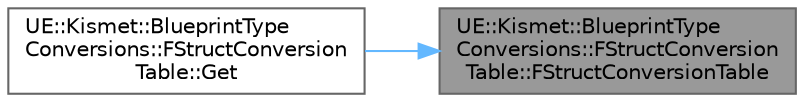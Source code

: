 digraph "UE::Kismet::BlueprintTypeConversions::FStructConversionTable::FStructConversionTable"
{
 // INTERACTIVE_SVG=YES
 // LATEX_PDF_SIZE
  bgcolor="transparent";
  edge [fontname=Helvetica,fontsize=10,labelfontname=Helvetica,labelfontsize=10];
  node [fontname=Helvetica,fontsize=10,shape=box,height=0.2,width=0.4];
  rankdir="RL";
  Node1 [id="Node000001",label="UE::Kismet::BlueprintType\lConversions::FStructConversion\lTable::FStructConversionTable",height=0.2,width=0.4,color="gray40", fillcolor="grey60", style="filled", fontcolor="black",tooltip=" "];
  Node1 -> Node2 [id="edge1_Node000001_Node000002",dir="back",color="steelblue1",style="solid",tooltip=" "];
  Node2 [id="Node000002",label="UE::Kismet::BlueprintType\lConversions::FStructConversion\lTable::Get",height=0.2,width=0.4,color="grey40", fillcolor="white", style="filled",URL="$db/dc9/classUE_1_1Kismet_1_1BlueprintTypeConversions_1_1FStructConversionTable.html#a28aebe7a2cae3937679d6f69effc1d24",tooltip=" "];
}
